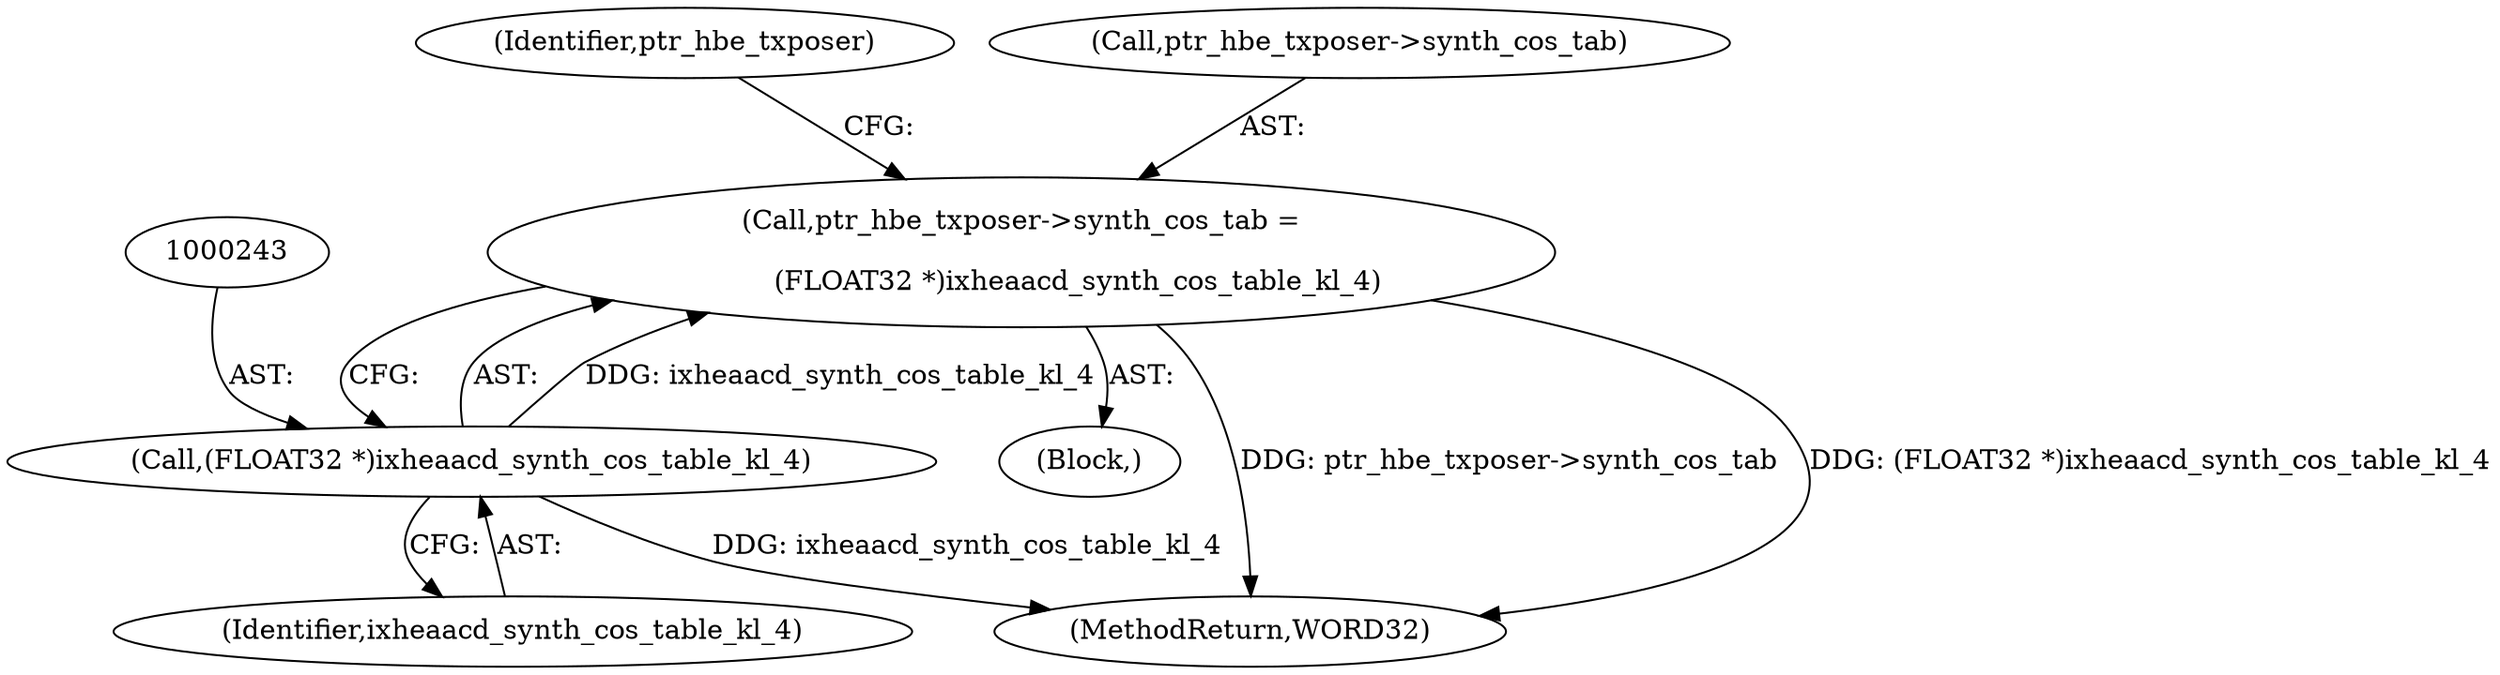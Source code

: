 digraph "0_Android_04e8cd58f075bec5892e369c8deebca9c67e855c_4@pointer" {
"1000238" [label="(Call,ptr_hbe_txposer->synth_cos_tab =\n\n             (FLOAT32 *)ixheaacd_synth_cos_table_kl_4)"];
"1000242" [label="(Call,(FLOAT32 *)ixheaacd_synth_cos_table_kl_4)"];
"1000238" [label="(Call,ptr_hbe_txposer->synth_cos_tab =\n\n             (FLOAT32 *)ixheaacd_synth_cos_table_kl_4)"];
"1000236" [label="(Block,)"];
"1000571" [label="(MethodReturn,WORD32)"];
"1000244" [label="(Identifier,ixheaacd_synth_cos_table_kl_4)"];
"1000247" [label="(Identifier,ptr_hbe_txposer)"];
"1000239" [label="(Call,ptr_hbe_txposer->synth_cos_tab)"];
"1000242" [label="(Call,(FLOAT32 *)ixheaacd_synth_cos_table_kl_4)"];
"1000238" -> "1000236"  [label="AST: "];
"1000238" -> "1000242"  [label="CFG: "];
"1000239" -> "1000238"  [label="AST: "];
"1000242" -> "1000238"  [label="AST: "];
"1000247" -> "1000238"  [label="CFG: "];
"1000238" -> "1000571"  [label="DDG: ptr_hbe_txposer->synth_cos_tab"];
"1000238" -> "1000571"  [label="DDG: (FLOAT32 *)ixheaacd_synth_cos_table_kl_4"];
"1000242" -> "1000238"  [label="DDG: ixheaacd_synth_cos_table_kl_4"];
"1000242" -> "1000244"  [label="CFG: "];
"1000243" -> "1000242"  [label="AST: "];
"1000244" -> "1000242"  [label="AST: "];
"1000242" -> "1000571"  [label="DDG: ixheaacd_synth_cos_table_kl_4"];
}
